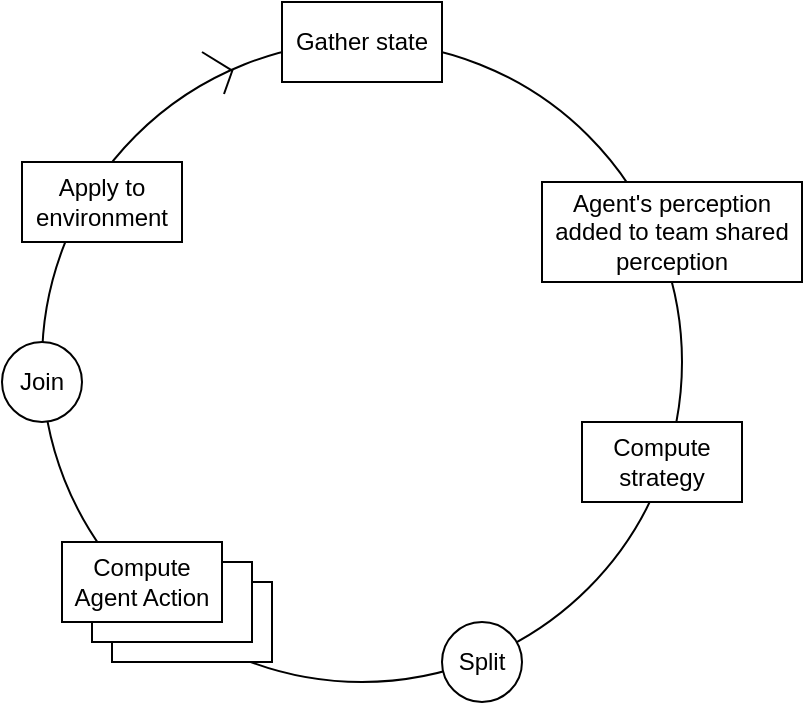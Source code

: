 <mxfile>
    <diagram name="Page-1" id="JHjHdBuKQQRLe9tuodkp">
        <mxGraphModel dx="627" dy="427" grid="1" gridSize="10" guides="1" tooltips="1" connect="1" arrows="1" fold="1" page="1" pageScale="1" pageWidth="850" pageHeight="1100" math="0" shadow="0">
            <root>
                <mxCell id="0"/>
                <mxCell id="1" parent="0"/>
                <mxCell id="Ugyqt05SzabVaW04TBNP-9" value="" style="ellipse;whiteSpace=wrap;html=1;" parent="1" vertex="1">
                    <mxGeometry x="280" y="80" width="320" height="320" as="geometry"/>
                </mxCell>
                <mxCell id="Ugyqt05SzabVaW04TBNP-3" value="Gather state" style="rounded=0;whiteSpace=wrap;html=1;" parent="1" vertex="1">
                    <mxGeometry x="400" y="60" width="80" height="40" as="geometry"/>
                </mxCell>
                <mxCell id="Ugyqt05SzabVaW04TBNP-6" value="&lt;div&gt;Join&lt;/div&gt;" style="ellipse;whiteSpace=wrap;html=1;" parent="1" vertex="1">
                    <mxGeometry x="260" y="230" width="40" height="40" as="geometry"/>
                </mxCell>
                <mxCell id="Ugyqt05SzabVaW04TBNP-7" value="Apply to environment" style="rounded=0;whiteSpace=wrap;html=1;" parent="1" vertex="1">
                    <mxGeometry x="270" y="140" width="80" height="40" as="geometry"/>
                </mxCell>
                <mxCell id="Ugyqt05SzabVaW04TBNP-8" value="Compute strategy" style="rounded=0;whiteSpace=wrap;html=1;" parent="1" vertex="1">
                    <mxGeometry x="550" y="270" width="80" height="40" as="geometry"/>
                </mxCell>
                <mxCell id="Ugyqt05SzabVaW04TBNP-10" value="" style="endArrow=none;html=1;rounded=0;entryX=0.298;entryY=0.043;entryDx=0;entryDy=0;entryPerimeter=0;" parent="1" target="Ugyqt05SzabVaW04TBNP-9" edge="1">
                    <mxGeometry width="50" height="50" relative="1" as="geometry">
                        <mxPoint x="371" y="106" as="sourcePoint"/>
                        <mxPoint x="450" y="310" as="targetPoint"/>
                    </mxGeometry>
                </mxCell>
                <mxCell id="Ugyqt05SzabVaW04TBNP-11" value="" style="endArrow=none;html=1;rounded=0;entryX=0.296;entryY=0.044;entryDx=0;entryDy=0;entryPerimeter=0;" parent="1" target="Ugyqt05SzabVaW04TBNP-9" edge="1">
                    <mxGeometry width="50" height="50" relative="1" as="geometry">
                        <mxPoint x="360" y="85" as="sourcePoint"/>
                        <mxPoint x="230" y="100" as="targetPoint"/>
                    </mxGeometry>
                </mxCell>
                <mxCell id="Ugyqt05SzabVaW04TBNP-15" value="" style="rounded=0;whiteSpace=wrap;html=1;" parent="1" vertex="1">
                    <mxGeometry x="315" y="350" width="80" height="40" as="geometry"/>
                </mxCell>
                <mxCell id="Ugyqt05SzabVaW04TBNP-14" value="" style="rounded=0;whiteSpace=wrap;html=1;" parent="1" vertex="1">
                    <mxGeometry x="305" y="340" width="80" height="40" as="geometry"/>
                </mxCell>
                <mxCell id="Ugyqt05SzabVaW04TBNP-5" value="Compute Agent Action" style="rounded=0;whiteSpace=wrap;html=1;" parent="1" vertex="1">
                    <mxGeometry x="290" y="330" width="80" height="40" as="geometry"/>
                </mxCell>
                <mxCell id="Ugyqt05SzabVaW04TBNP-16" value="Split" style="ellipse;whiteSpace=wrap;html=1;" parent="1" vertex="1">
                    <mxGeometry x="480" y="370" width="40" height="40" as="geometry"/>
                </mxCell>
                <mxCell id="2" value="Agent's perception added to team shared perception" style="rounded=0;whiteSpace=wrap;html=1;" parent="1" vertex="1">
                    <mxGeometry x="530" y="150" width="130" height="50" as="geometry"/>
                </mxCell>
            </root>
        </mxGraphModel>
    </diagram>
</mxfile>
